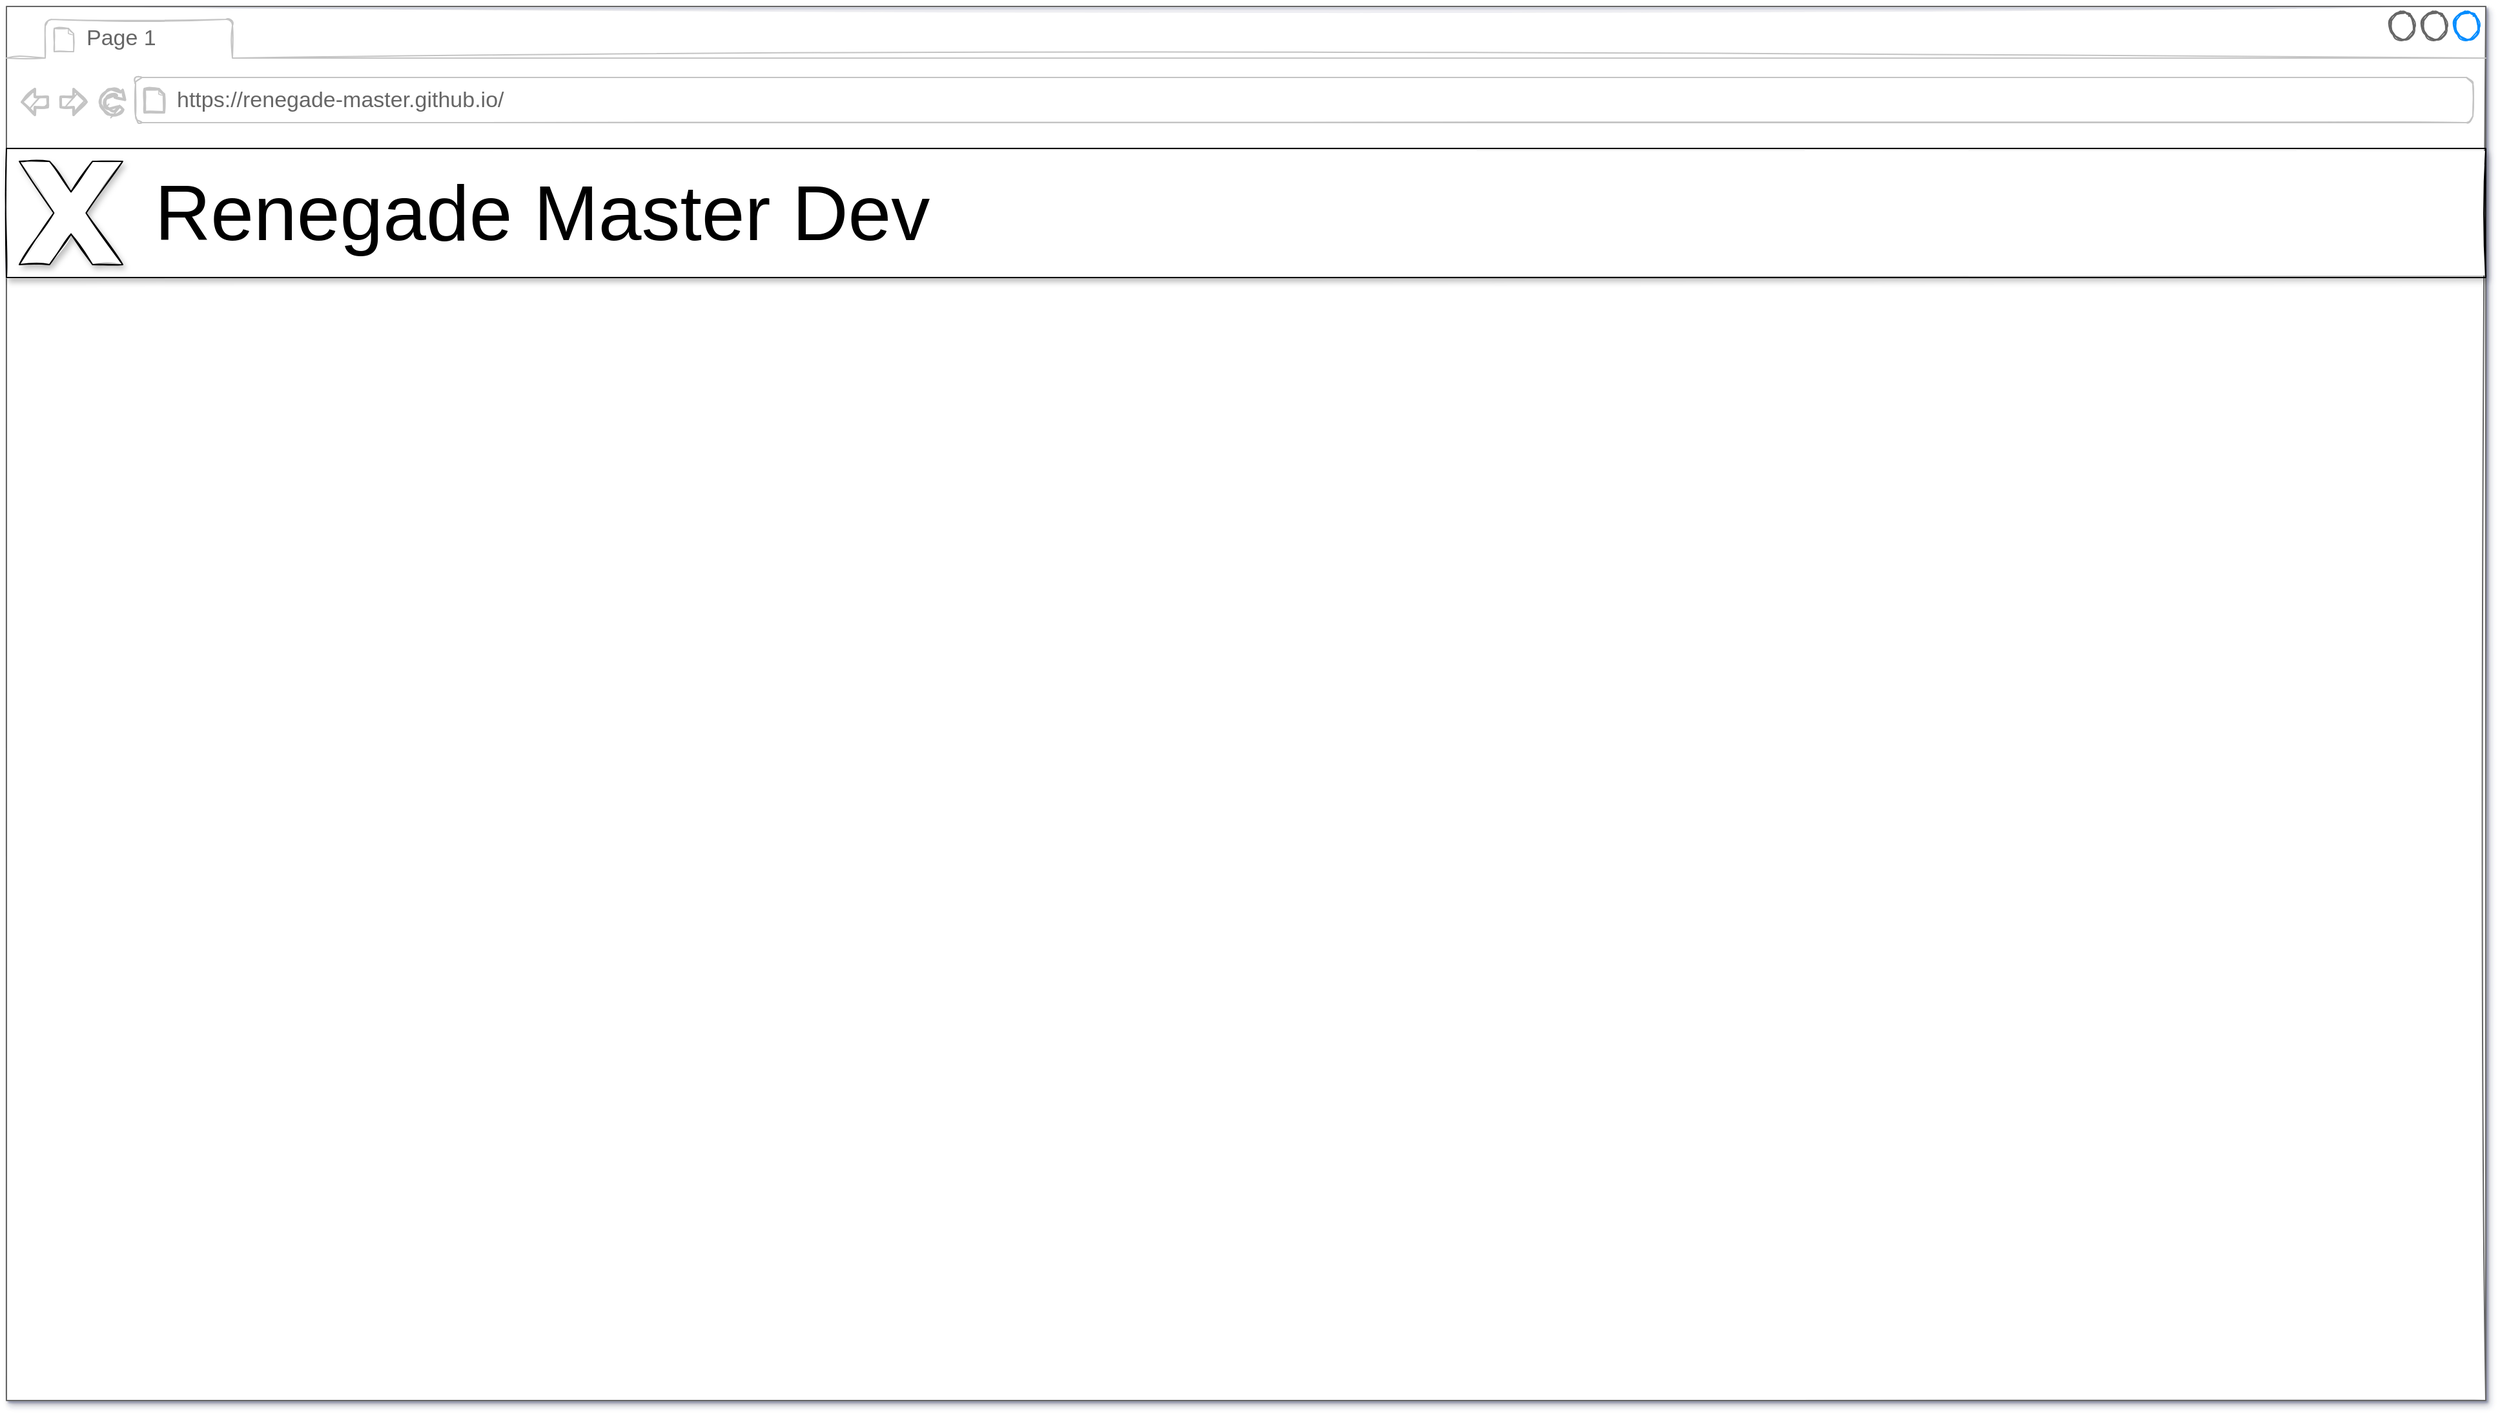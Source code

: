 <mxfile version="15.5.4" type="embed"><diagram id="23iRSUPoRavnBvh4doch" name="Page-1"><mxGraphModel dx="2019" dy="1531" grid="1" gridSize="10" guides="1" tooltips="1" connect="1" arrows="1" fold="1" page="1" pageScale="1" pageWidth="827" pageHeight="1169" math="0" shadow="1"><root><mxCell id="0"/><mxCell id="1" style="locked=1;" parent="0"/><mxCell id="8" value="Browser" style="locked=1;" parent="0"/><mxCell id="2" value="" style="strokeWidth=1;shadow=1;dashed=0;align=center;html=1;shape=mxgraph.mockup.containers.browserWindow;rSize=0;strokeColor=#666666;strokeColor2=#008cff;strokeColor3=#c4c4c4;mainText=,;recursiveResize=0;sketch=1;" vertex="1" parent="8"><mxGeometry x="40" y="240" width="1920" height="1080" as="geometry"/></mxCell><mxCell id="3" value="Page 1" style="strokeWidth=1;shadow=1;dashed=0;align=center;html=1;shape=mxgraph.mockup.containers.anchor;fontSize=17;fontColor=#666666;align=left;sketch=1;" vertex="1" parent="2"><mxGeometry x="60" y="12" width="110" height="26" as="geometry"/></mxCell><mxCell id="4" value="https://renegade-master.github.io/" style="strokeWidth=1;shadow=1;dashed=0;align=center;html=1;shape=mxgraph.mockup.containers.anchor;rSize=0;fontSize=17;fontColor=#666666;align=left;sketch=1;" vertex="1" parent="2"><mxGeometry x="130" y="60" width="250" height="26" as="geometry"/></mxCell><mxCell id="9" value="Website Structure" style="locked=1;" parent="0"/><mxCell id="5" value="" style="rounded=0;whiteSpace=wrap;html=1;shadow=1;sketch=1;" vertex="1" parent="9"><mxGeometry x="40" y="350" width="1920" height="100" as="geometry"/></mxCell><mxCell id="10" value="Website Structure Content" style="locked=1;" parent="0"/><mxCell id="6" value="&lt;font style=&quot;font-size: 60px&quot;&gt;Renegade Master Dev&lt;/font&gt;" style="text;html=1;strokeColor=none;fillColor=none;align=center;verticalAlign=middle;whiteSpace=wrap;rounded=0;shadow=1;sketch=1;" vertex="1" parent="10"><mxGeometry x="150" y="360" width="610" height="80" as="geometry"/></mxCell><mxCell id="7" value="" style="verticalLabelPosition=bottom;verticalAlign=top;html=1;shape=mxgraph.basic.x;shadow=1;sketch=1;fontSize=60;" vertex="1" parent="10"><mxGeometry x="50" y="360" width="80" height="80" as="geometry"/></mxCell><mxCell id="11" value="Website Content" style="locked=1;" parent="0"/></root></mxGraphModel></diagram></mxfile>